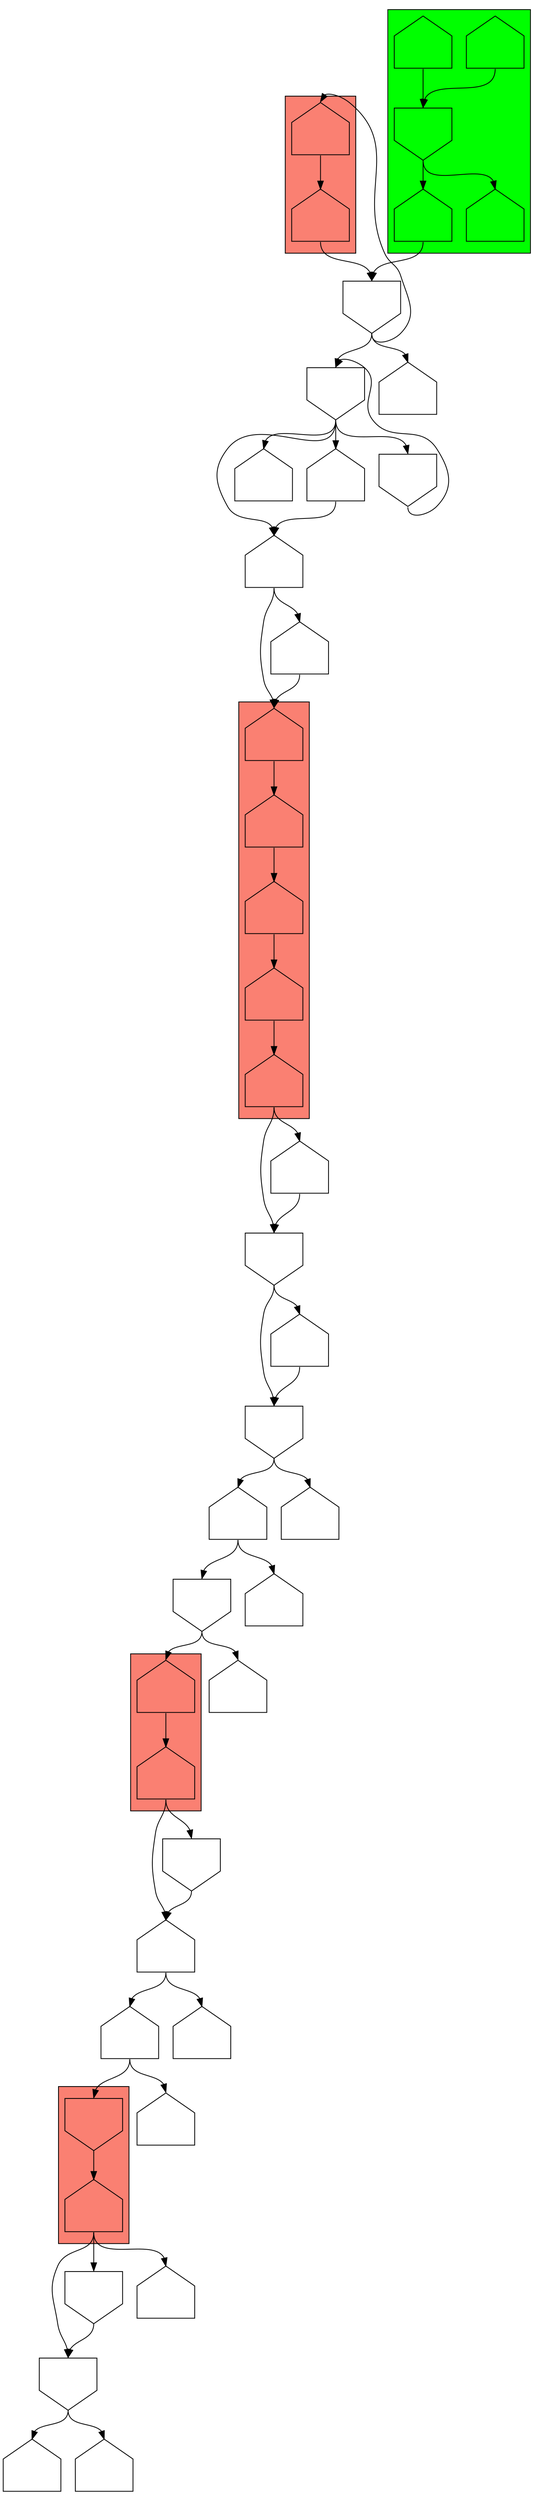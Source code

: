digraph asm {
	edge [headport=n,tailport=s];
subgraph cluster_C7757_7749 {
	7757 [label="",height=1,width=1,shape=house];
	7749 [label="",height=1,width=1,shape=house];
	style=filled;
	fillcolor=salmon;
}
subgraph cluster_C1970_3319 {
	1970 [label="",height=1,width=1,shape=invhouse];
	3319 [label="",height=1,width=1,shape=house];
	style=filled;
	fillcolor=salmon;
}
subgraph cluster_C2395_6266_9726_19956_3861 {
	2395 [label="",height=1,width=1,shape=house];
	6266 [label="",height=1,width=1,shape=house];
	9726 [label="",height=1,width=1,shape=house];
	19956 [label="",height=1,width=1,shape=house];
	3861 [label="",height=1,width=1,shape=house];
	style=filled;
	fillcolor=salmon;
}
subgraph cluster_C11681_12014 {
	11681 [label="",height=1,width=1,shape=house];
	12014 [label="",height=1,width=1,shape=house];
	style=filled;
	fillcolor=salmon;
}
subgraph cluster_R13982_14019_3954_643_15086 {
	13982 [label="",height=1,width=1,shape=house];
	14019 [label="",height=1,width=1,shape=house];
	3954 [label="",height=1,width=1,shape=invhouse];
	643 [label="",height=1,width=1,shape=house];
	15086 [label="",height=1,width=1,shape=house];
	style=filled;
	fillcolor=green;
}
	5995 [label="",height=1,width=1,shape=house];
	2576 [label="",height=1,width=1,shape=house];
	55 [label="",height=1,width=1,shape=invhouse];
	17388 [label="",height=1,width=1,shape=house];
	18722 [label="",height=1,width=1,shape=house];
	17774 [label="",height=1,width=1,shape=invhouse];
	17775 [label="",height=1,width=1,shape=house];
	9935 [label="",height=1,width=1,shape=house];
	15876 [label="",height=1,width=1,shape=house];
	13298 [label="",height=1,width=1,shape=invhouse];
	10 [label="",height=1,width=1,shape=invhouse];
	12480 [label="",height=1,width=1,shape=house];
	20971 [label="",height=1,width=1,shape=house];
	10463 [label="",height=1,width=1,shape=house];
	4311 [label="",height=1,width=1,shape=invhouse];
	13091 [label="",height=1,width=1,shape=house];
	3429 [label="",height=1,width=1,shape=invhouse];
	16999 [label="",height=1,width=1,shape=house];
	12550 [label="",height=1,width=1,shape=house];
	12367 [label="",height=1,width=1,shape=house];
	19578 [label="",height=1,width=1,shape=house];
	29 [label="",height=1,width=1,shape=invhouse];
	3795 [label="",height=1,width=1,shape=house];
	6764 [label="",height=1,width=1,shape=house];
	7520 [label="",height=1,width=1,shape=invhouse];
	1256 [label="",height=1,width=1,shape=invhouse];
	12128 [label="",height=1,width=1,shape=house];
	7757 -> 7749
	7749 -> 5995
	7749 -> 13298
	5995 -> 2576
	5995 -> 15876
	2576 -> 1970
	2576 -> 9935
	1970 -> 3319
	3319 -> 55
	3319 -> 17774
	3319 -> 17775
	55 -> 17388
	55 -> 18722
	17774 -> 55
	13298 -> 5995
	10 -> 7757
	10 -> 12480
	20971 -> 10
	20971 -> 10463
	4311 -> 13091
	4311 -> 20971
	3429 -> 4311
	3429 -> 16999
	16999 -> 4311
	3861 -> 3429
	3861 -> 12550
	12550 -> 3429
	19956 -> 3861
	9726 -> 19956
	6266 -> 9726
	2395 -> 6266
	12367 -> 2395
	19578 -> 2395
	19578 -> 12367
	29 -> 3795
	29 -> 6764
	29 -> 7520
	29 -> 19578
	6764 -> 19578
	7520 -> 29
	1256 -> 29
	1256 -> 11681
	1256 -> 12128
	11681 -> 12014
	12014 -> 1256
	643 -> 1256
	3954 -> 643
	3954 -> 15086
	13982 -> 3954
	14019 -> 3954
}